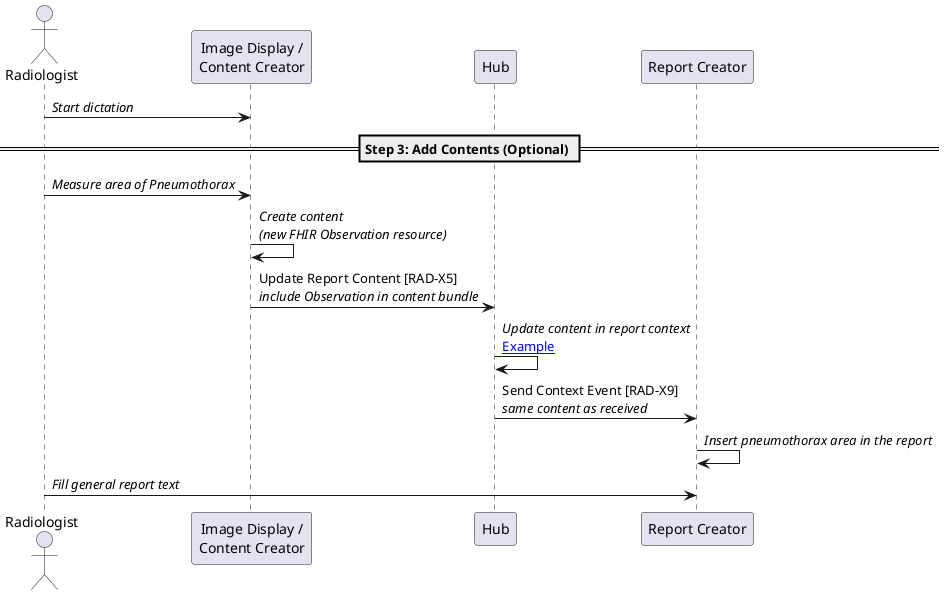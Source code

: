 @startuml

actor Radiologist as User
participant "Image Display /\nContent Creator" as PACS
participant "Hub" as Hub
participant "Report Creator" as Report

User->PACS: //Start dictation//

== Step 3: Add Contents (Optional) ==

User->PACS: //Measure area of Pneumothorax//

PACS->PACS: //Create content//\n//(new FHIR Observation resource)//

PACS->Hub: Update Report Content [RAD-X5]\n//include Observation in content bundle//
Hub->Hub: //Update content in report context//\n[[update_study_with_measurement.html#available-context-and-content-in-hub Example]]
Hub->Report: Send Context Event [RAD-X9]\n//same content as received//
Report->Report: //Insert pneumothorax area in the report//

User->Report: //Fill general report text//

@enduml